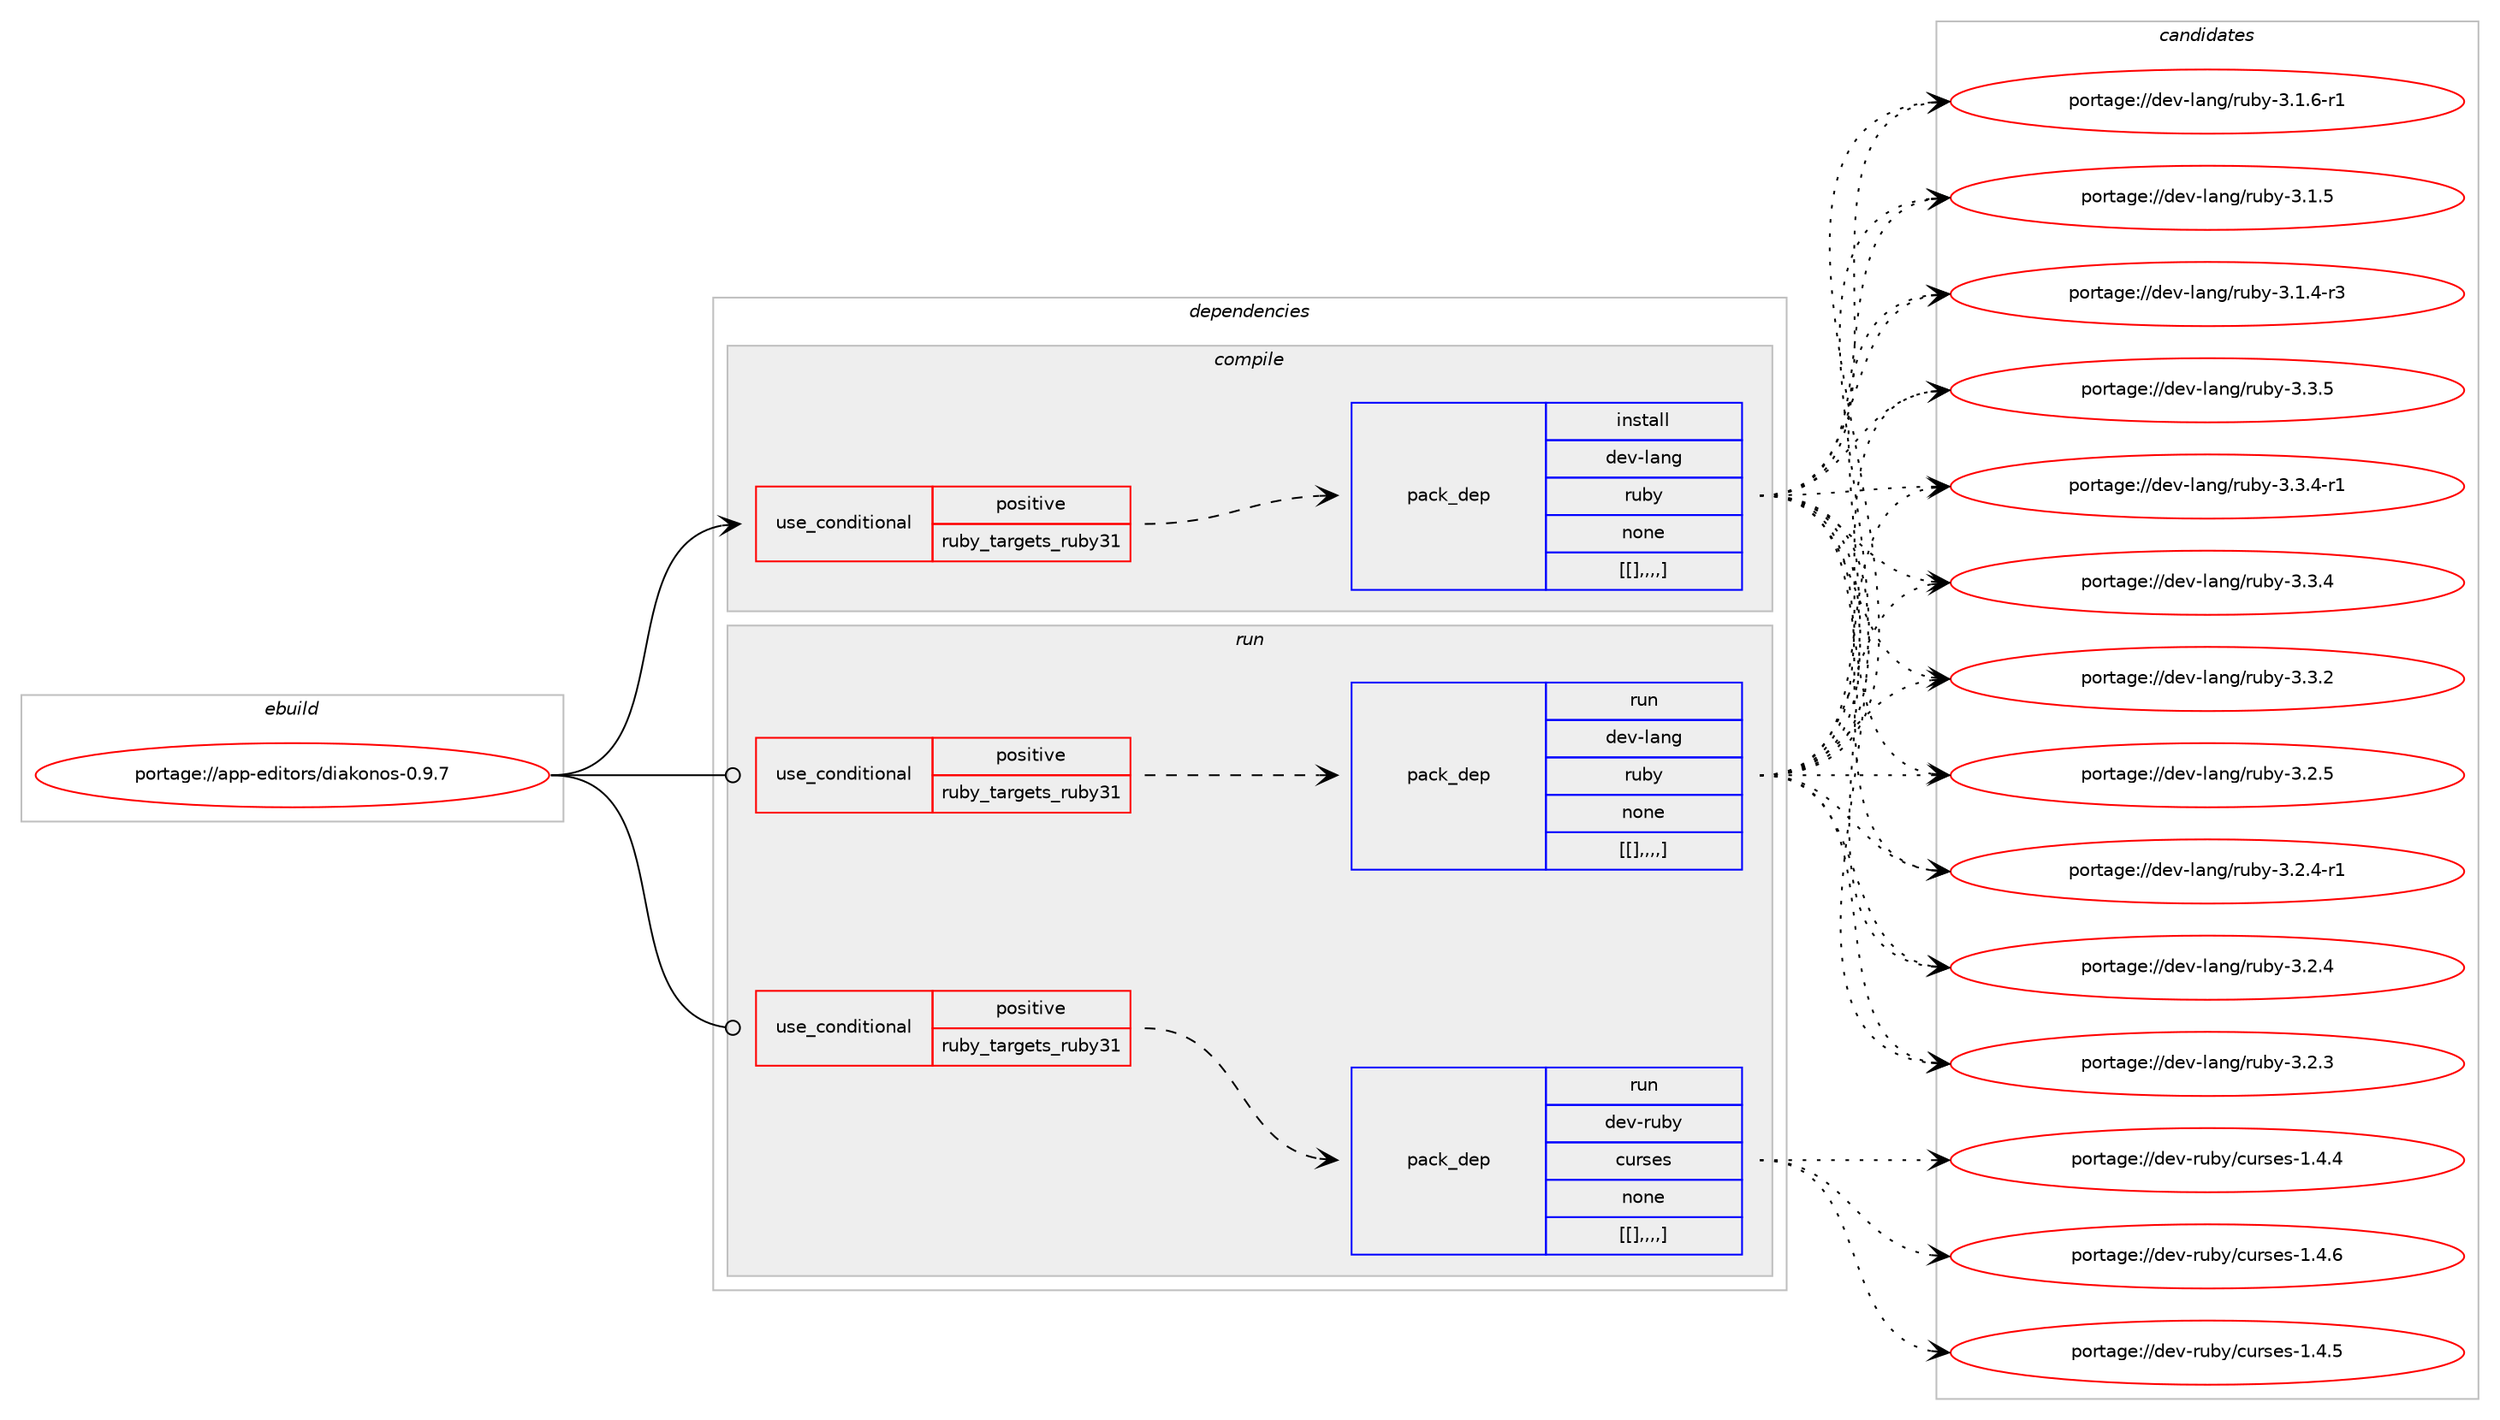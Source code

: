 digraph prolog {

# *************
# Graph options
# *************

newrank=true;
concentrate=true;
compound=true;
graph [rankdir=LR,fontname=Helvetica,fontsize=10,ranksep=1.5];#, ranksep=2.5, nodesep=0.2];
edge  [arrowhead=vee];
node  [fontname=Helvetica,fontsize=10];

# **********
# The ebuild
# **********

subgraph cluster_leftcol {
color=gray;
label=<<i>ebuild</i>>;
id [label="portage://app-editors/diakonos-0.9.7", color=red, width=4, href="../app-editors/diakonos-0.9.7.svg"];
}

# ****************
# The dependencies
# ****************

subgraph cluster_midcol {
color=gray;
label=<<i>dependencies</i>>;
subgraph cluster_compile {
fillcolor="#eeeeee";
style=filled;
label=<<i>compile</i>>;
subgraph cond4099 {
dependency15702 [label=<<TABLE BORDER="0" CELLBORDER="1" CELLSPACING="0" CELLPADDING="4"><TR><TD ROWSPAN="3" CELLPADDING="10">use_conditional</TD></TR><TR><TD>positive</TD></TR><TR><TD>ruby_targets_ruby31</TD></TR></TABLE>>, shape=none, color=red];
subgraph pack11516 {
dependency15703 [label=<<TABLE BORDER="0" CELLBORDER="1" CELLSPACING="0" CELLPADDING="4" WIDTH="220"><TR><TD ROWSPAN="6" CELLPADDING="30">pack_dep</TD></TR><TR><TD WIDTH="110">install</TD></TR><TR><TD>dev-lang</TD></TR><TR><TD>ruby</TD></TR><TR><TD>none</TD></TR><TR><TD>[[],,,,]</TD></TR></TABLE>>, shape=none, color=blue];
}
dependency15702:e -> dependency15703:w [weight=20,style="dashed",arrowhead="vee"];
}
id:e -> dependency15702:w [weight=20,style="solid",arrowhead="vee"];
}
subgraph cluster_compileandrun {
fillcolor="#eeeeee";
style=filled;
label=<<i>compile and run</i>>;
}
subgraph cluster_run {
fillcolor="#eeeeee";
style=filled;
label=<<i>run</i>>;
subgraph cond4100 {
dependency15704 [label=<<TABLE BORDER="0" CELLBORDER="1" CELLSPACING="0" CELLPADDING="4"><TR><TD ROWSPAN="3" CELLPADDING="10">use_conditional</TD></TR><TR><TD>positive</TD></TR><TR><TD>ruby_targets_ruby31</TD></TR></TABLE>>, shape=none, color=red];
subgraph pack11517 {
dependency15705 [label=<<TABLE BORDER="0" CELLBORDER="1" CELLSPACING="0" CELLPADDING="4" WIDTH="220"><TR><TD ROWSPAN="6" CELLPADDING="30">pack_dep</TD></TR><TR><TD WIDTH="110">run</TD></TR><TR><TD>dev-lang</TD></TR><TR><TD>ruby</TD></TR><TR><TD>none</TD></TR><TR><TD>[[],,,,]</TD></TR></TABLE>>, shape=none, color=blue];
}
dependency15704:e -> dependency15705:w [weight=20,style="dashed",arrowhead="vee"];
}
id:e -> dependency15704:w [weight=20,style="solid",arrowhead="odot"];
subgraph cond4101 {
dependency15706 [label=<<TABLE BORDER="0" CELLBORDER="1" CELLSPACING="0" CELLPADDING="4"><TR><TD ROWSPAN="3" CELLPADDING="10">use_conditional</TD></TR><TR><TD>positive</TD></TR><TR><TD>ruby_targets_ruby31</TD></TR></TABLE>>, shape=none, color=red];
subgraph pack11518 {
dependency15707 [label=<<TABLE BORDER="0" CELLBORDER="1" CELLSPACING="0" CELLPADDING="4" WIDTH="220"><TR><TD ROWSPAN="6" CELLPADDING="30">pack_dep</TD></TR><TR><TD WIDTH="110">run</TD></TR><TR><TD>dev-ruby</TD></TR><TR><TD>curses</TD></TR><TR><TD>none</TD></TR><TR><TD>[[],,,,]</TD></TR></TABLE>>, shape=none, color=blue];
}
dependency15706:e -> dependency15707:w [weight=20,style="dashed",arrowhead="vee"];
}
id:e -> dependency15706:w [weight=20,style="solid",arrowhead="odot"];
}
}

# **************
# The candidates
# **************

subgraph cluster_choices {
rank=same;
color=gray;
label=<<i>candidates</i>>;

subgraph choice11516 {
color=black;
nodesep=1;
choice10010111845108971101034711411798121455146514653 [label="portage://dev-lang/ruby-3.3.5", color=red, width=4,href="../dev-lang/ruby-3.3.5.svg"];
choice100101118451089711010347114117981214551465146524511449 [label="portage://dev-lang/ruby-3.3.4-r1", color=red, width=4,href="../dev-lang/ruby-3.3.4-r1.svg"];
choice10010111845108971101034711411798121455146514652 [label="portage://dev-lang/ruby-3.3.4", color=red, width=4,href="../dev-lang/ruby-3.3.4.svg"];
choice10010111845108971101034711411798121455146514650 [label="portage://dev-lang/ruby-3.3.2", color=red, width=4,href="../dev-lang/ruby-3.3.2.svg"];
choice10010111845108971101034711411798121455146504653 [label="portage://dev-lang/ruby-3.2.5", color=red, width=4,href="../dev-lang/ruby-3.2.5.svg"];
choice100101118451089711010347114117981214551465046524511449 [label="portage://dev-lang/ruby-3.2.4-r1", color=red, width=4,href="../dev-lang/ruby-3.2.4-r1.svg"];
choice10010111845108971101034711411798121455146504652 [label="portage://dev-lang/ruby-3.2.4", color=red, width=4,href="../dev-lang/ruby-3.2.4.svg"];
choice10010111845108971101034711411798121455146504651 [label="portage://dev-lang/ruby-3.2.3", color=red, width=4,href="../dev-lang/ruby-3.2.3.svg"];
choice100101118451089711010347114117981214551464946544511449 [label="portage://dev-lang/ruby-3.1.6-r1", color=red, width=4,href="../dev-lang/ruby-3.1.6-r1.svg"];
choice10010111845108971101034711411798121455146494653 [label="portage://dev-lang/ruby-3.1.5", color=red, width=4,href="../dev-lang/ruby-3.1.5.svg"];
choice100101118451089711010347114117981214551464946524511451 [label="portage://dev-lang/ruby-3.1.4-r3", color=red, width=4,href="../dev-lang/ruby-3.1.4-r3.svg"];
dependency15703:e -> choice10010111845108971101034711411798121455146514653:w [style=dotted,weight="100"];
dependency15703:e -> choice100101118451089711010347114117981214551465146524511449:w [style=dotted,weight="100"];
dependency15703:e -> choice10010111845108971101034711411798121455146514652:w [style=dotted,weight="100"];
dependency15703:e -> choice10010111845108971101034711411798121455146514650:w [style=dotted,weight="100"];
dependency15703:e -> choice10010111845108971101034711411798121455146504653:w [style=dotted,weight="100"];
dependency15703:e -> choice100101118451089711010347114117981214551465046524511449:w [style=dotted,weight="100"];
dependency15703:e -> choice10010111845108971101034711411798121455146504652:w [style=dotted,weight="100"];
dependency15703:e -> choice10010111845108971101034711411798121455146504651:w [style=dotted,weight="100"];
dependency15703:e -> choice100101118451089711010347114117981214551464946544511449:w [style=dotted,weight="100"];
dependency15703:e -> choice10010111845108971101034711411798121455146494653:w [style=dotted,weight="100"];
dependency15703:e -> choice100101118451089711010347114117981214551464946524511451:w [style=dotted,weight="100"];
}
subgraph choice11517 {
color=black;
nodesep=1;
choice10010111845108971101034711411798121455146514653 [label="portage://dev-lang/ruby-3.3.5", color=red, width=4,href="../dev-lang/ruby-3.3.5.svg"];
choice100101118451089711010347114117981214551465146524511449 [label="portage://dev-lang/ruby-3.3.4-r1", color=red, width=4,href="../dev-lang/ruby-3.3.4-r1.svg"];
choice10010111845108971101034711411798121455146514652 [label="portage://dev-lang/ruby-3.3.4", color=red, width=4,href="../dev-lang/ruby-3.3.4.svg"];
choice10010111845108971101034711411798121455146514650 [label="portage://dev-lang/ruby-3.3.2", color=red, width=4,href="../dev-lang/ruby-3.3.2.svg"];
choice10010111845108971101034711411798121455146504653 [label="portage://dev-lang/ruby-3.2.5", color=red, width=4,href="../dev-lang/ruby-3.2.5.svg"];
choice100101118451089711010347114117981214551465046524511449 [label="portage://dev-lang/ruby-3.2.4-r1", color=red, width=4,href="../dev-lang/ruby-3.2.4-r1.svg"];
choice10010111845108971101034711411798121455146504652 [label="portage://dev-lang/ruby-3.2.4", color=red, width=4,href="../dev-lang/ruby-3.2.4.svg"];
choice10010111845108971101034711411798121455146504651 [label="portage://dev-lang/ruby-3.2.3", color=red, width=4,href="../dev-lang/ruby-3.2.3.svg"];
choice100101118451089711010347114117981214551464946544511449 [label="portage://dev-lang/ruby-3.1.6-r1", color=red, width=4,href="../dev-lang/ruby-3.1.6-r1.svg"];
choice10010111845108971101034711411798121455146494653 [label="portage://dev-lang/ruby-3.1.5", color=red, width=4,href="../dev-lang/ruby-3.1.5.svg"];
choice100101118451089711010347114117981214551464946524511451 [label="portage://dev-lang/ruby-3.1.4-r3", color=red, width=4,href="../dev-lang/ruby-3.1.4-r3.svg"];
dependency15705:e -> choice10010111845108971101034711411798121455146514653:w [style=dotted,weight="100"];
dependency15705:e -> choice100101118451089711010347114117981214551465146524511449:w [style=dotted,weight="100"];
dependency15705:e -> choice10010111845108971101034711411798121455146514652:w [style=dotted,weight="100"];
dependency15705:e -> choice10010111845108971101034711411798121455146514650:w [style=dotted,weight="100"];
dependency15705:e -> choice10010111845108971101034711411798121455146504653:w [style=dotted,weight="100"];
dependency15705:e -> choice100101118451089711010347114117981214551465046524511449:w [style=dotted,weight="100"];
dependency15705:e -> choice10010111845108971101034711411798121455146504652:w [style=dotted,weight="100"];
dependency15705:e -> choice10010111845108971101034711411798121455146504651:w [style=dotted,weight="100"];
dependency15705:e -> choice100101118451089711010347114117981214551464946544511449:w [style=dotted,weight="100"];
dependency15705:e -> choice10010111845108971101034711411798121455146494653:w [style=dotted,weight="100"];
dependency15705:e -> choice100101118451089711010347114117981214551464946524511451:w [style=dotted,weight="100"];
}
subgraph choice11518 {
color=black;
nodesep=1;
choice10010111845114117981214799117114115101115454946524654 [label="portage://dev-ruby/curses-1.4.6", color=red, width=4,href="../dev-ruby/curses-1.4.6.svg"];
choice10010111845114117981214799117114115101115454946524653 [label="portage://dev-ruby/curses-1.4.5", color=red, width=4,href="../dev-ruby/curses-1.4.5.svg"];
choice10010111845114117981214799117114115101115454946524652 [label="portage://dev-ruby/curses-1.4.4", color=red, width=4,href="../dev-ruby/curses-1.4.4.svg"];
dependency15707:e -> choice10010111845114117981214799117114115101115454946524654:w [style=dotted,weight="100"];
dependency15707:e -> choice10010111845114117981214799117114115101115454946524653:w [style=dotted,weight="100"];
dependency15707:e -> choice10010111845114117981214799117114115101115454946524652:w [style=dotted,weight="100"];
}
}

}
